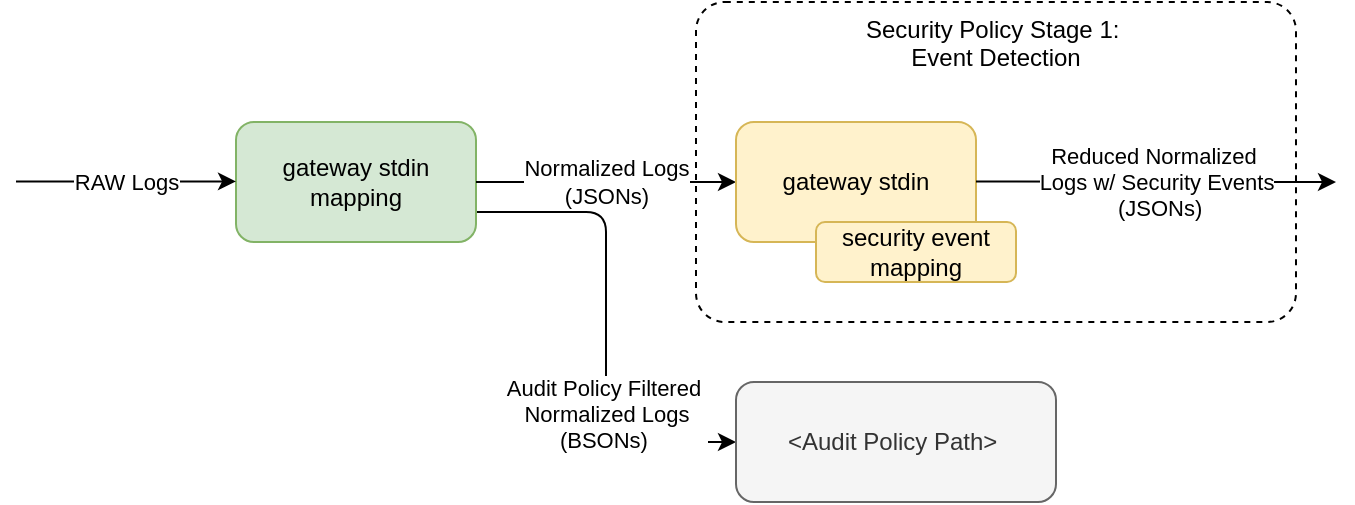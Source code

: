 <mxfile>
    <diagram id="HtxJSW1MTFvICpF-WlDl" name="Page-1">
        <mxGraphModel dx="538" dy="482" grid="1" gridSize="10" guides="1" tooltips="1" connect="1" arrows="1" fold="1" page="1" pageScale="1" pageWidth="850" pageHeight="1100" math="0" shadow="0">
            <root>
                <mxCell id="0"/>
                <mxCell id="1" parent="0"/>
                <mxCell id="9" value="Security Policy Stage 1:&amp;nbsp;&lt;div&gt;Event Detection&lt;/div&gt;" style="rounded=1;whiteSpace=wrap;html=1;verticalAlign=top;dashed=1;arcSize=9;" vertex="1" parent="1">
                    <mxGeometry x="470" y="160" width="300" height="160" as="geometry"/>
                </mxCell>
                <mxCell id="7" value="Audit Policy Filtered&amp;nbsp;&lt;div&gt;Normalized Logs&lt;/div&gt;&lt;div&gt;(BSONs)&amp;nbsp;&lt;/div&gt;" style="edgeStyle=orthogonalEdgeStyle;html=1;exitX=1;exitY=0.75;exitDx=0;exitDy=0;entryX=0;entryY=0.5;entryDx=0;entryDy=0;" edge="1" parent="1" source="2" target="8">
                    <mxGeometry x="0.356" relative="1" as="geometry">
                        <mxPoint x="480" y="340" as="targetPoint"/>
                        <mxPoint as="offset"/>
                    </mxGeometry>
                </mxCell>
                <mxCell id="2" value="gateway stdin&lt;div&gt;mapping&lt;/div&gt;" style="rounded=1;whiteSpace=wrap;html=1;fillColor=#d5e8d4;strokeColor=#82b366;" vertex="1" parent="1">
                    <mxGeometry x="240" y="220" width="120" height="60" as="geometry"/>
                </mxCell>
                <mxCell id="3" value="RAW Logs" style="endArrow=classic;html=1;entryX=0;entryY=0.5;entryDx=0;entryDy=0;" edge="1" parent="1">
                    <mxGeometry width="50" height="50" relative="1" as="geometry">
                        <mxPoint x="130" y="249.69" as="sourcePoint"/>
                        <mxPoint x="240" y="249.69" as="targetPoint"/>
                    </mxGeometry>
                </mxCell>
                <mxCell id="4" value="Normalized Logs&lt;div&gt;(JSONs)&lt;/div&gt;" style="endArrow=classic;html=1;entryX=0;entryY=0.5;entryDx=0;entryDy=0;exitX=1;exitY=0.5;exitDx=0;exitDy=0;edgeStyle=orthogonalEdgeStyle;" edge="1" parent="1" source="2" target="5">
                    <mxGeometry width="50" height="50" relative="1" as="geometry">
                        <mxPoint x="380" y="249.69" as="sourcePoint"/>
                        <mxPoint x="490" y="249.69" as="targetPoint"/>
                    </mxGeometry>
                </mxCell>
                <mxCell id="5" value="gateway stdin" style="rounded=1;whiteSpace=wrap;html=1;fillColor=#fff2cc;strokeColor=#d6b656;" vertex="1" parent="1">
                    <mxGeometry x="490" y="220" width="120" height="60" as="geometry"/>
                </mxCell>
                <mxCell id="6" value="Reduced Normalized&amp;nbsp;&lt;div&gt;Logs w/ Security Events&lt;/div&gt;&lt;div&gt;&amp;nbsp;&lt;span style=&quot;background-color: light-dark(#ffffff, var(--ge-dark-color, #121212));&quot;&gt;(JSONs)&lt;/span&gt;&lt;/div&gt;" style="endArrow=classic;html=1;" edge="1" parent="1">
                    <mxGeometry width="50" height="50" relative="1" as="geometry">
                        <mxPoint x="610" y="249.69" as="sourcePoint"/>
                        <mxPoint x="790" y="250" as="targetPoint"/>
                        <mxPoint as="offset"/>
                    </mxGeometry>
                </mxCell>
                <mxCell id="8" value="&amp;lt;Audit Policy Path&amp;gt;&amp;nbsp;" style="rounded=1;whiteSpace=wrap;html=1;fillColor=#f5f5f5;fontColor=#333333;strokeColor=#666666;" vertex="1" parent="1">
                    <mxGeometry x="490" y="350" width="160" height="60" as="geometry"/>
                </mxCell>
                <mxCell id="10" value="security event mapping" style="rounded=1;whiteSpace=wrap;html=1;fillColor=#fff2cc;strokeColor=#d6b656;" vertex="1" parent="1">
                    <mxGeometry x="530" y="270" width="100" height="30" as="geometry"/>
                </mxCell>
            </root>
        </mxGraphModel>
    </diagram>
</mxfile>